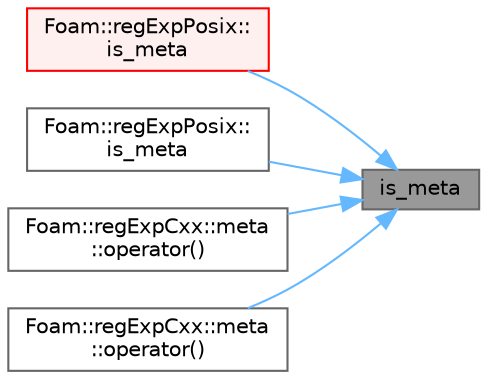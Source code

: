 digraph "is_meta"
{
 // LATEX_PDF_SIZE
  bgcolor="transparent";
  edge [fontname=Helvetica,fontsize=10,labelfontname=Helvetica,labelfontsize=10];
  node [fontname=Helvetica,fontsize=10,shape=box,height=0.2,width=0.4];
  rankdir="RL";
  Node1 [id="Node000001",label="is_meta",height=0.2,width=0.4,color="gray40", fillcolor="grey60", style="filled", fontcolor="black",tooltip=" "];
  Node1 -> Node2 [id="edge1_Node000001_Node000002",dir="back",color="steelblue1",style="solid",tooltip=" "];
  Node2 [id="Node000002",label="Foam::regExpPosix::\lis_meta",height=0.2,width=0.4,color="red", fillcolor="#FFF0F0", style="filled",URL="$classFoam_1_1regExpPosix.html#a1e6808aaaa519c98dfeebb2fa4372e6f",tooltip=" "];
  Node1 -> Node4 [id="edge2_Node000001_Node000004",dir="back",color="steelblue1",style="solid",tooltip=" "];
  Node4 [id="Node000004",label="Foam::regExpPosix::\lis_meta",height=0.2,width=0.4,color="grey40", fillcolor="white", style="filled",URL="$classFoam_1_1regExpPosix.html#ae3ae5ce743734449026996520f6b5326",tooltip=" "];
  Node1 -> Node5 [id="edge3_Node000001_Node000005",dir="back",color="steelblue1",style="solid",tooltip=" "];
  Node5 [id="Node000005",label="Foam::regExpCxx::meta\l::operator()",height=0.2,width=0.4,color="grey40", fillcolor="white", style="filled",URL="$structFoam_1_1regExpCxx_1_1meta.html#a7987bccf97ca2ad492f0e09dcaa542da",tooltip=" "];
  Node1 -> Node6 [id="edge4_Node000001_Node000006",dir="back",color="steelblue1",style="solid",tooltip=" "];
  Node6 [id="Node000006",label="Foam::regExpCxx::meta\l::operator()",height=0.2,width=0.4,color="grey40", fillcolor="white", style="filled",URL="$structFoam_1_1regExpCxx_1_1meta.html#ac705785055a78a6ff024f0b928cc9e7e",tooltip=" "];
}
